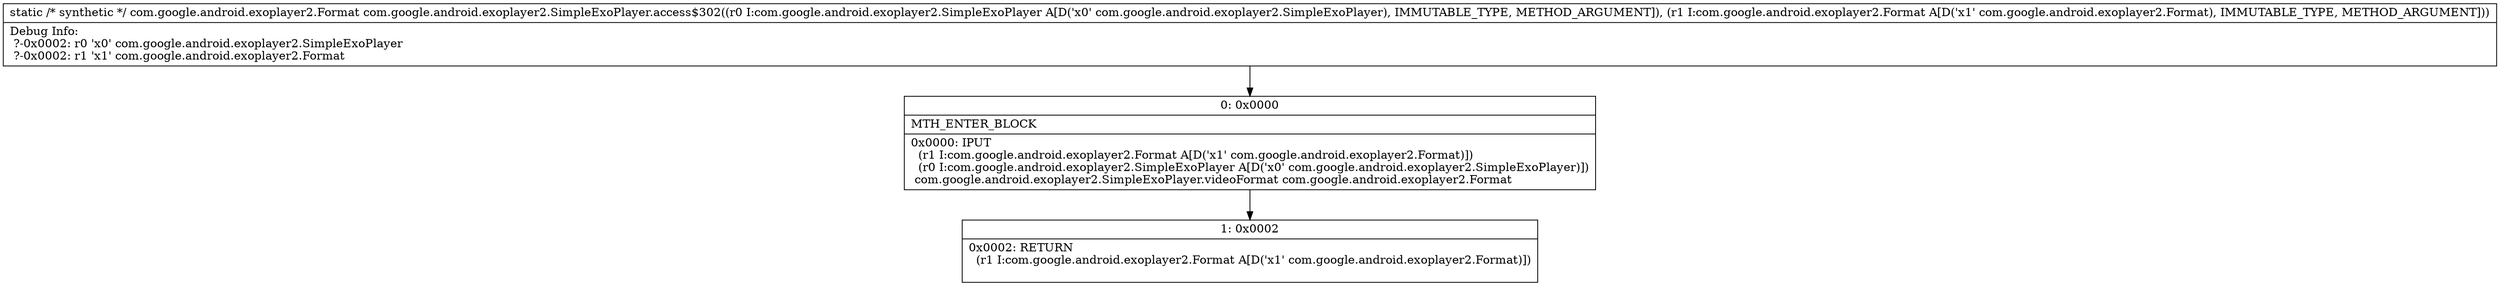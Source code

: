 digraph "CFG forcom.google.android.exoplayer2.SimpleExoPlayer.access$302(Lcom\/google\/android\/exoplayer2\/SimpleExoPlayer;Lcom\/google\/android\/exoplayer2\/Format;)Lcom\/google\/android\/exoplayer2\/Format;" {
Node_0 [shape=record,label="{0\:\ 0x0000|MTH_ENTER_BLOCK\l|0x0000: IPUT  \l  (r1 I:com.google.android.exoplayer2.Format A[D('x1' com.google.android.exoplayer2.Format)])\l  (r0 I:com.google.android.exoplayer2.SimpleExoPlayer A[D('x0' com.google.android.exoplayer2.SimpleExoPlayer)])\l com.google.android.exoplayer2.SimpleExoPlayer.videoFormat com.google.android.exoplayer2.Format \l}"];
Node_1 [shape=record,label="{1\:\ 0x0002|0x0002: RETURN  \l  (r1 I:com.google.android.exoplayer2.Format A[D('x1' com.google.android.exoplayer2.Format)])\l \l}"];
MethodNode[shape=record,label="{static \/* synthetic *\/ com.google.android.exoplayer2.Format com.google.android.exoplayer2.SimpleExoPlayer.access$302((r0 I:com.google.android.exoplayer2.SimpleExoPlayer A[D('x0' com.google.android.exoplayer2.SimpleExoPlayer), IMMUTABLE_TYPE, METHOD_ARGUMENT]), (r1 I:com.google.android.exoplayer2.Format A[D('x1' com.google.android.exoplayer2.Format), IMMUTABLE_TYPE, METHOD_ARGUMENT]))  | Debug Info:\l  ?\-0x0002: r0 'x0' com.google.android.exoplayer2.SimpleExoPlayer\l  ?\-0x0002: r1 'x1' com.google.android.exoplayer2.Format\l}"];
MethodNode -> Node_0;
Node_0 -> Node_1;
}

